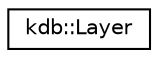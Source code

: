 digraph "Graphical Class Hierarchy"
{
  edge [fontname="Helvetica",fontsize="10",labelfontname="Helvetica",labelfontsize="10"];
  node [fontname="Helvetica",fontsize="10",shape=record];
  rankdir="LR";
  Node1 [label="kdb::Layer",height=0.2,width=0.4,color="black", fillcolor="white", style="filled",URL="$classkdb_1_1Layer.html",tooltip="Base class for all layers. "];
}
